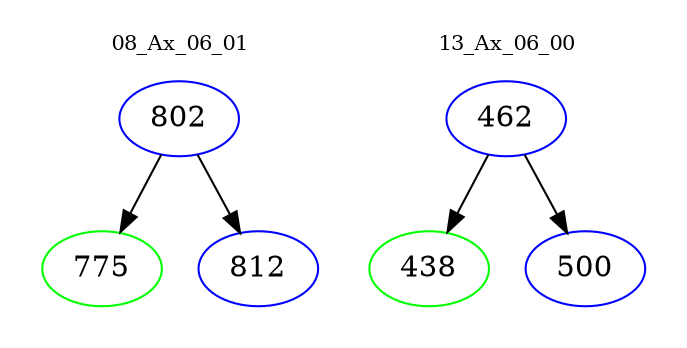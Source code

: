 digraph{
subgraph cluster_0 {
color = white
label = "08_Ax_06_01";
fontsize=10;
T0_802 [label="802", color="blue"]
T0_802 -> T0_775 [color="black"]
T0_775 [label="775", color="green"]
T0_802 -> T0_812 [color="black"]
T0_812 [label="812", color="blue"]
}
subgraph cluster_1 {
color = white
label = "13_Ax_06_00";
fontsize=10;
T1_462 [label="462", color="blue"]
T1_462 -> T1_438 [color="black"]
T1_438 [label="438", color="green"]
T1_462 -> T1_500 [color="black"]
T1_500 [label="500", color="blue"]
}
}
